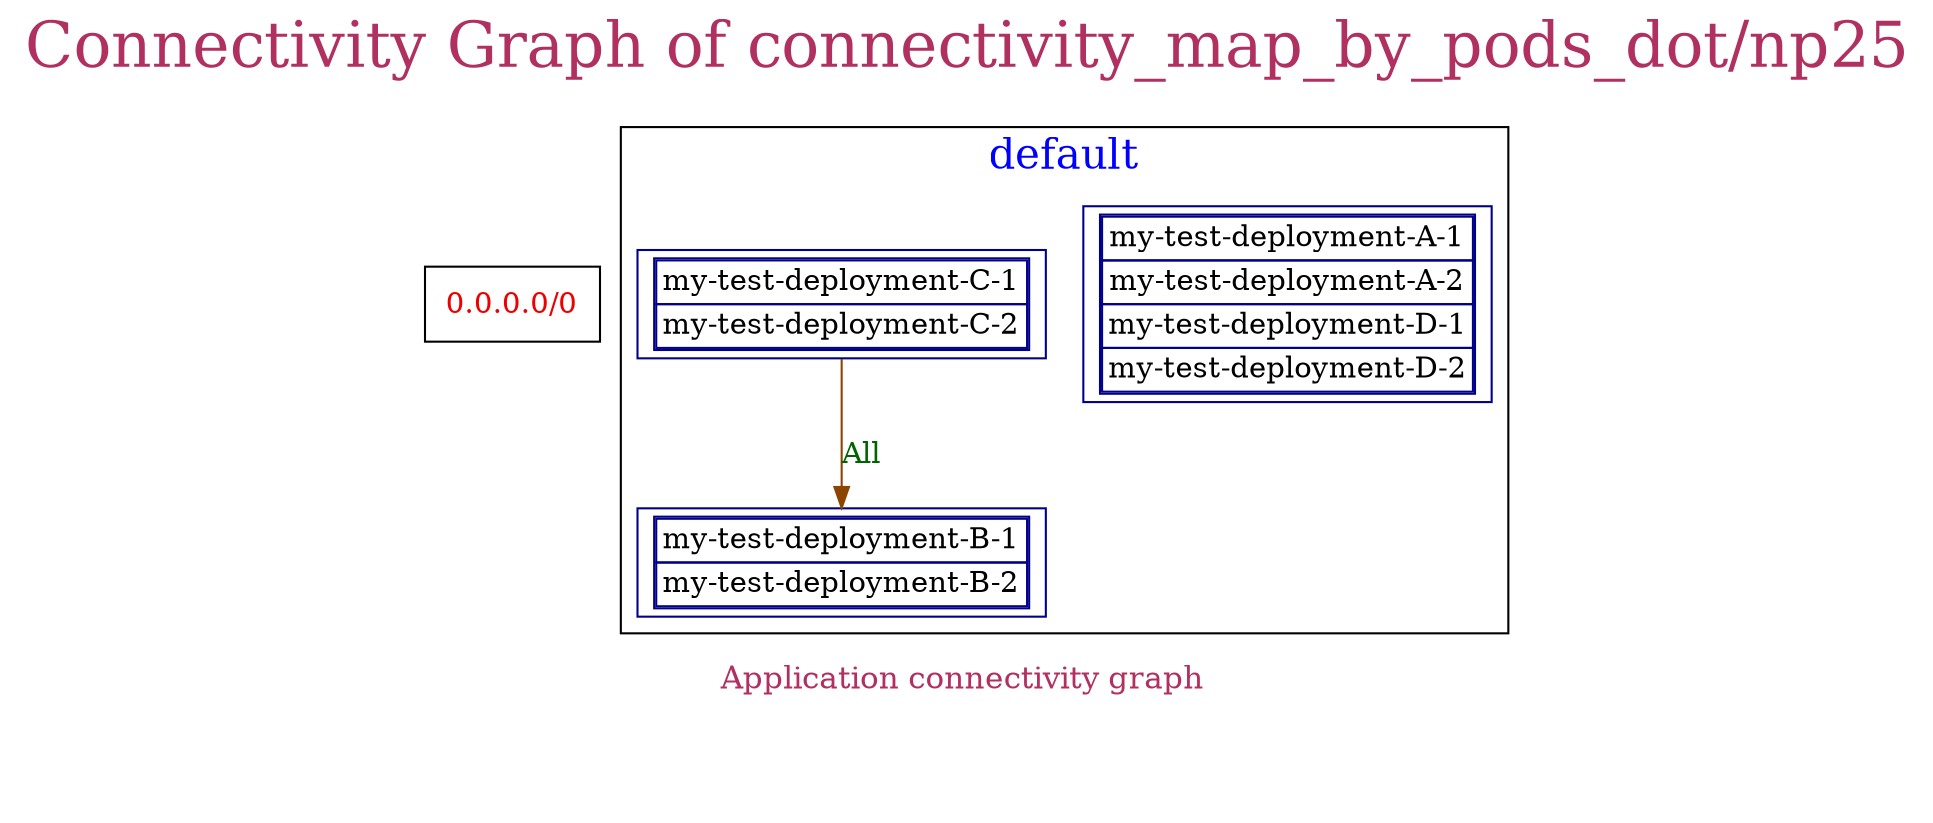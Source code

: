 // The Connectivity Graph of connectivity_map_by_pods_dot/np25
digraph {
	label="Connectivity Graph of connectivity_map_by_pods_dot/np25"	labelloc = "t"
	fontsize=30
	fontcolor=maroon
	subgraph cluster_map_explanation {
	"0.0.0.0/0" [label=<<table border="0" cellspacing="0"><tr><td>0.0.0.0/0</td></tr></table>> shape=box fontcolor=red2 tooltip="IP Block"]
subgraph cluster_default_namespace{
	label="default"
	fontsize=20
	fontcolor=blue
	tooltip="Namespace"
	"default/my-test-deployment-A-1" [label=<<table border="1" cellspacing="0"><tr><td>my-test-deployment-A-1</td></tr><tr><td>my-test-deployment-A-2</td></tr><tr><td>my-test-deployment-D-1</td></tr><tr><td>my-test-deployment-D-2</td></tr></table>> shape=box color=blue4 tooltip="A set of workloads having exactly the same connectivity"]
	"default/my-test-deployment-B-1" [label=<<table border="1" cellspacing="0"><tr><td>my-test-deployment-B-1</td></tr><tr><td>my-test-deployment-B-2</td></tr></table>> shape=box color=blue4 tooltip="A set of workloads having exactly the same connectivity"]
	"default/my-test-deployment-C-1" [label=<<table border="1" cellspacing="0"><tr><td>my-test-deployment-C-1</td></tr><tr><td>my-test-deployment-C-2</td></tr></table>> shape=box color=blue4 tooltip="A set of workloads having exactly the same connectivity"]
}
	"default/my-test-deployment-C-1" -> "default/my-test-deployment-B-1"[label="All" labeltooltip="All" color=darkorange4 fontcolor=darkgreen dir=both arrowhead=normal arrowtail=none]
	color=white
	label=<<table border="0" cellspacing="0"><tr><td align="text" >Application connectivity graph <br align="left" /></td></tr><tr><td align="text" >  <br align="left" /></td></tr><tr><td align="text" >  <br align="left" /></td></tr></table>>
	labelloc = "b"
	fontsize=15
	fontcolor=maroon
	}
}
